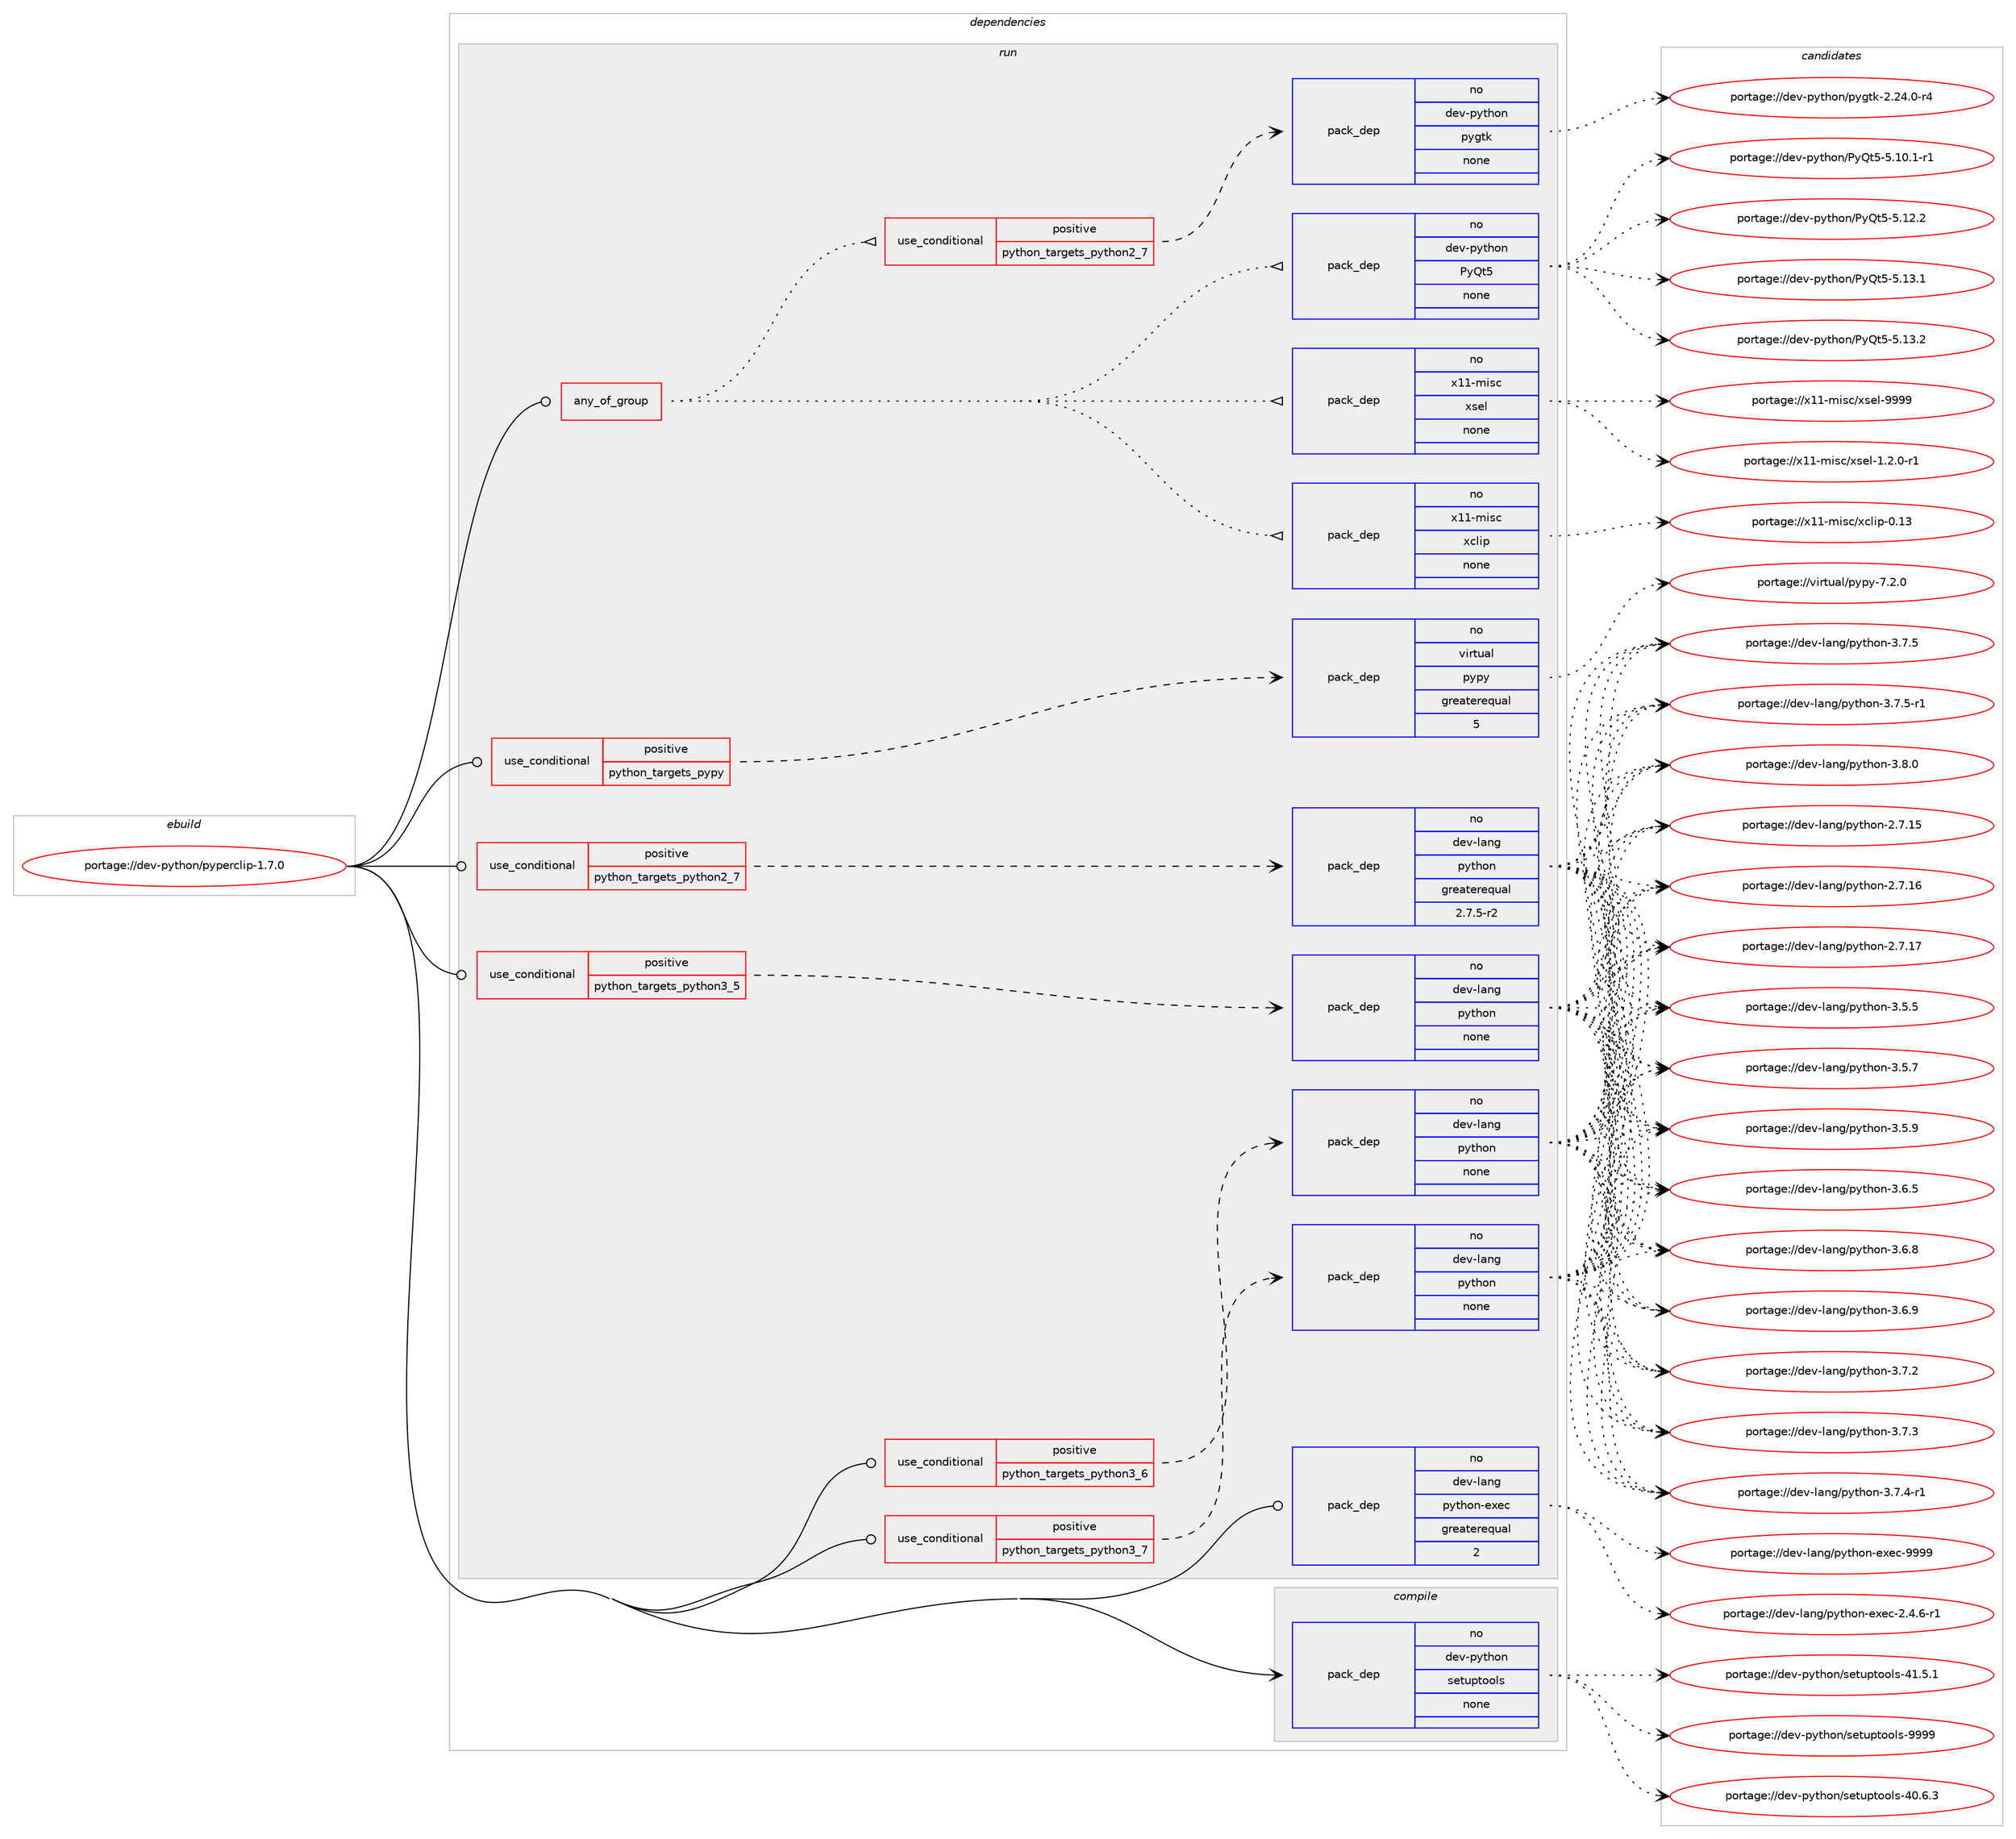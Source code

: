 digraph prolog {

# *************
# Graph options
# *************

newrank=true;
concentrate=true;
compound=true;
graph [rankdir=LR,fontname=Helvetica,fontsize=10,ranksep=1.5];#, ranksep=2.5, nodesep=0.2];
edge  [arrowhead=vee];
node  [fontname=Helvetica,fontsize=10];

# **********
# The ebuild
# **********

subgraph cluster_leftcol {
color=gray;
rank=same;
label=<<i>ebuild</i>>;
id [label="portage://dev-python/pyperclip-1.7.0", color=red, width=4, href="../dev-python/pyperclip-1.7.0.svg"];
}

# ****************
# The dependencies
# ****************

subgraph cluster_midcol {
color=gray;
label=<<i>dependencies</i>>;
subgraph cluster_compile {
fillcolor="#eeeeee";
style=filled;
label=<<i>compile</i>>;
subgraph pack123559 {
dependency162764 [label=<<TABLE BORDER="0" CELLBORDER="1" CELLSPACING="0" CELLPADDING="4" WIDTH="220"><TR><TD ROWSPAN="6" CELLPADDING="30">pack_dep</TD></TR><TR><TD WIDTH="110">no</TD></TR><TR><TD>dev-python</TD></TR><TR><TD>setuptools</TD></TR><TR><TD>none</TD></TR><TR><TD></TD></TR></TABLE>>, shape=none, color=blue];
}
id:e -> dependency162764:w [weight=20,style="solid",arrowhead="vee"];
}
subgraph cluster_compileandrun {
fillcolor="#eeeeee";
style=filled;
label=<<i>compile and run</i>>;
}
subgraph cluster_run {
fillcolor="#eeeeee";
style=filled;
label=<<i>run</i>>;
subgraph any3302 {
dependency162765 [label=<<TABLE BORDER="0" CELLBORDER="1" CELLSPACING="0" CELLPADDING="4"><TR><TD CELLPADDING="10">any_of_group</TD></TR></TABLE>>, shape=none, color=red];subgraph pack123560 {
dependency162766 [label=<<TABLE BORDER="0" CELLBORDER="1" CELLSPACING="0" CELLPADDING="4" WIDTH="220"><TR><TD ROWSPAN="6" CELLPADDING="30">pack_dep</TD></TR><TR><TD WIDTH="110">no</TD></TR><TR><TD>x11-misc</TD></TR><TR><TD>xclip</TD></TR><TR><TD>none</TD></TR><TR><TD></TD></TR></TABLE>>, shape=none, color=blue];
}
dependency162765:e -> dependency162766:w [weight=20,style="dotted",arrowhead="oinv"];
subgraph pack123561 {
dependency162767 [label=<<TABLE BORDER="0" CELLBORDER="1" CELLSPACING="0" CELLPADDING="4" WIDTH="220"><TR><TD ROWSPAN="6" CELLPADDING="30">pack_dep</TD></TR><TR><TD WIDTH="110">no</TD></TR><TR><TD>x11-misc</TD></TR><TR><TD>xsel</TD></TR><TR><TD>none</TD></TR><TR><TD></TD></TR></TABLE>>, shape=none, color=blue];
}
dependency162765:e -> dependency162767:w [weight=20,style="dotted",arrowhead="oinv"];
subgraph pack123562 {
dependency162768 [label=<<TABLE BORDER="0" CELLBORDER="1" CELLSPACING="0" CELLPADDING="4" WIDTH="220"><TR><TD ROWSPAN="6" CELLPADDING="30">pack_dep</TD></TR><TR><TD WIDTH="110">no</TD></TR><TR><TD>dev-python</TD></TR><TR><TD>PyQt5</TD></TR><TR><TD>none</TD></TR><TR><TD></TD></TR></TABLE>>, shape=none, color=blue];
}
dependency162765:e -> dependency162768:w [weight=20,style="dotted",arrowhead="oinv"];
subgraph cond35835 {
dependency162769 [label=<<TABLE BORDER="0" CELLBORDER="1" CELLSPACING="0" CELLPADDING="4"><TR><TD ROWSPAN="3" CELLPADDING="10">use_conditional</TD></TR><TR><TD>positive</TD></TR><TR><TD>python_targets_python2_7</TD></TR></TABLE>>, shape=none, color=red];
subgraph pack123563 {
dependency162770 [label=<<TABLE BORDER="0" CELLBORDER="1" CELLSPACING="0" CELLPADDING="4" WIDTH="220"><TR><TD ROWSPAN="6" CELLPADDING="30">pack_dep</TD></TR><TR><TD WIDTH="110">no</TD></TR><TR><TD>dev-python</TD></TR><TR><TD>pygtk</TD></TR><TR><TD>none</TD></TR><TR><TD></TD></TR></TABLE>>, shape=none, color=blue];
}
dependency162769:e -> dependency162770:w [weight=20,style="dashed",arrowhead="vee"];
}
dependency162765:e -> dependency162769:w [weight=20,style="dotted",arrowhead="oinv"];
}
id:e -> dependency162765:w [weight=20,style="solid",arrowhead="odot"];
subgraph cond35836 {
dependency162771 [label=<<TABLE BORDER="0" CELLBORDER="1" CELLSPACING="0" CELLPADDING="4"><TR><TD ROWSPAN="3" CELLPADDING="10">use_conditional</TD></TR><TR><TD>positive</TD></TR><TR><TD>python_targets_pypy</TD></TR></TABLE>>, shape=none, color=red];
subgraph pack123564 {
dependency162772 [label=<<TABLE BORDER="0" CELLBORDER="1" CELLSPACING="0" CELLPADDING="4" WIDTH="220"><TR><TD ROWSPAN="6" CELLPADDING="30">pack_dep</TD></TR><TR><TD WIDTH="110">no</TD></TR><TR><TD>virtual</TD></TR><TR><TD>pypy</TD></TR><TR><TD>greaterequal</TD></TR><TR><TD>5</TD></TR></TABLE>>, shape=none, color=blue];
}
dependency162771:e -> dependency162772:w [weight=20,style="dashed",arrowhead="vee"];
}
id:e -> dependency162771:w [weight=20,style="solid",arrowhead="odot"];
subgraph cond35837 {
dependency162773 [label=<<TABLE BORDER="0" CELLBORDER="1" CELLSPACING="0" CELLPADDING="4"><TR><TD ROWSPAN="3" CELLPADDING="10">use_conditional</TD></TR><TR><TD>positive</TD></TR><TR><TD>python_targets_python2_7</TD></TR></TABLE>>, shape=none, color=red];
subgraph pack123565 {
dependency162774 [label=<<TABLE BORDER="0" CELLBORDER="1" CELLSPACING="0" CELLPADDING="4" WIDTH="220"><TR><TD ROWSPAN="6" CELLPADDING="30">pack_dep</TD></TR><TR><TD WIDTH="110">no</TD></TR><TR><TD>dev-lang</TD></TR><TR><TD>python</TD></TR><TR><TD>greaterequal</TD></TR><TR><TD>2.7.5-r2</TD></TR></TABLE>>, shape=none, color=blue];
}
dependency162773:e -> dependency162774:w [weight=20,style="dashed",arrowhead="vee"];
}
id:e -> dependency162773:w [weight=20,style="solid",arrowhead="odot"];
subgraph cond35838 {
dependency162775 [label=<<TABLE BORDER="0" CELLBORDER="1" CELLSPACING="0" CELLPADDING="4"><TR><TD ROWSPAN="3" CELLPADDING="10">use_conditional</TD></TR><TR><TD>positive</TD></TR><TR><TD>python_targets_python3_5</TD></TR></TABLE>>, shape=none, color=red];
subgraph pack123566 {
dependency162776 [label=<<TABLE BORDER="0" CELLBORDER="1" CELLSPACING="0" CELLPADDING="4" WIDTH="220"><TR><TD ROWSPAN="6" CELLPADDING="30">pack_dep</TD></TR><TR><TD WIDTH="110">no</TD></TR><TR><TD>dev-lang</TD></TR><TR><TD>python</TD></TR><TR><TD>none</TD></TR><TR><TD></TD></TR></TABLE>>, shape=none, color=blue];
}
dependency162775:e -> dependency162776:w [weight=20,style="dashed",arrowhead="vee"];
}
id:e -> dependency162775:w [weight=20,style="solid",arrowhead="odot"];
subgraph cond35839 {
dependency162777 [label=<<TABLE BORDER="0" CELLBORDER="1" CELLSPACING="0" CELLPADDING="4"><TR><TD ROWSPAN="3" CELLPADDING="10">use_conditional</TD></TR><TR><TD>positive</TD></TR><TR><TD>python_targets_python3_6</TD></TR></TABLE>>, shape=none, color=red];
subgraph pack123567 {
dependency162778 [label=<<TABLE BORDER="0" CELLBORDER="1" CELLSPACING="0" CELLPADDING="4" WIDTH="220"><TR><TD ROWSPAN="6" CELLPADDING="30">pack_dep</TD></TR><TR><TD WIDTH="110">no</TD></TR><TR><TD>dev-lang</TD></TR><TR><TD>python</TD></TR><TR><TD>none</TD></TR><TR><TD></TD></TR></TABLE>>, shape=none, color=blue];
}
dependency162777:e -> dependency162778:w [weight=20,style="dashed",arrowhead="vee"];
}
id:e -> dependency162777:w [weight=20,style="solid",arrowhead="odot"];
subgraph cond35840 {
dependency162779 [label=<<TABLE BORDER="0" CELLBORDER="1" CELLSPACING="0" CELLPADDING="4"><TR><TD ROWSPAN="3" CELLPADDING="10">use_conditional</TD></TR><TR><TD>positive</TD></TR><TR><TD>python_targets_python3_7</TD></TR></TABLE>>, shape=none, color=red];
subgraph pack123568 {
dependency162780 [label=<<TABLE BORDER="0" CELLBORDER="1" CELLSPACING="0" CELLPADDING="4" WIDTH="220"><TR><TD ROWSPAN="6" CELLPADDING="30">pack_dep</TD></TR><TR><TD WIDTH="110">no</TD></TR><TR><TD>dev-lang</TD></TR><TR><TD>python</TD></TR><TR><TD>none</TD></TR><TR><TD></TD></TR></TABLE>>, shape=none, color=blue];
}
dependency162779:e -> dependency162780:w [weight=20,style="dashed",arrowhead="vee"];
}
id:e -> dependency162779:w [weight=20,style="solid",arrowhead="odot"];
subgraph pack123569 {
dependency162781 [label=<<TABLE BORDER="0" CELLBORDER="1" CELLSPACING="0" CELLPADDING="4" WIDTH="220"><TR><TD ROWSPAN="6" CELLPADDING="30">pack_dep</TD></TR><TR><TD WIDTH="110">no</TD></TR><TR><TD>dev-lang</TD></TR><TR><TD>python-exec</TD></TR><TR><TD>greaterequal</TD></TR><TR><TD>2</TD></TR></TABLE>>, shape=none, color=blue];
}
id:e -> dependency162781:w [weight=20,style="solid",arrowhead="odot"];
}
}

# **************
# The candidates
# **************

subgraph cluster_choices {
rank=same;
color=gray;
label=<<i>candidates</i>>;

subgraph choice123559 {
color=black;
nodesep=1;
choiceportage100101118451121211161041111104711510111611711211611111110811545524846544651 [label="portage://dev-python/setuptools-40.6.3", color=red, width=4,href="../dev-python/setuptools-40.6.3.svg"];
choiceportage100101118451121211161041111104711510111611711211611111110811545524946534649 [label="portage://dev-python/setuptools-41.5.1", color=red, width=4,href="../dev-python/setuptools-41.5.1.svg"];
choiceportage10010111845112121116104111110471151011161171121161111111081154557575757 [label="portage://dev-python/setuptools-9999", color=red, width=4,href="../dev-python/setuptools-9999.svg"];
dependency162764:e -> choiceportage100101118451121211161041111104711510111611711211611111110811545524846544651:w [style=dotted,weight="100"];
dependency162764:e -> choiceportage100101118451121211161041111104711510111611711211611111110811545524946534649:w [style=dotted,weight="100"];
dependency162764:e -> choiceportage10010111845112121116104111110471151011161171121161111111081154557575757:w [style=dotted,weight="100"];
}
subgraph choice123560 {
color=black;
nodesep=1;
choiceportage1204949451091051159947120991081051124548464951 [label="portage://x11-misc/xclip-0.13", color=red, width=4,href="../x11-misc/xclip-0.13.svg"];
dependency162766:e -> choiceportage1204949451091051159947120991081051124548464951:w [style=dotted,weight="100"];
}
subgraph choice123561 {
color=black;
nodesep=1;
choiceportage12049494510910511599471201151011084549465046484511449 [label="portage://x11-misc/xsel-1.2.0-r1", color=red, width=4,href="../x11-misc/xsel-1.2.0-r1.svg"];
choiceportage12049494510910511599471201151011084557575757 [label="portage://x11-misc/xsel-9999", color=red, width=4,href="../x11-misc/xsel-9999.svg"];
dependency162767:e -> choiceportage12049494510910511599471201151011084549465046484511449:w [style=dotted,weight="100"];
dependency162767:e -> choiceportage12049494510910511599471201151011084557575757:w [style=dotted,weight="100"];
}
subgraph choice123562 {
color=black;
nodesep=1;
choiceportage1001011184511212111610411111047801218111653455346494846494511449 [label="portage://dev-python/PyQt5-5.10.1-r1", color=red, width=4,href="../dev-python/PyQt5-5.10.1-r1.svg"];
choiceportage100101118451121211161041111104780121811165345534649504650 [label="portage://dev-python/PyQt5-5.12.2", color=red, width=4,href="../dev-python/PyQt5-5.12.2.svg"];
choiceportage100101118451121211161041111104780121811165345534649514649 [label="portage://dev-python/PyQt5-5.13.1", color=red, width=4,href="../dev-python/PyQt5-5.13.1.svg"];
choiceportage100101118451121211161041111104780121811165345534649514650 [label="portage://dev-python/PyQt5-5.13.2", color=red, width=4,href="../dev-python/PyQt5-5.13.2.svg"];
dependency162768:e -> choiceportage1001011184511212111610411111047801218111653455346494846494511449:w [style=dotted,weight="100"];
dependency162768:e -> choiceportage100101118451121211161041111104780121811165345534649504650:w [style=dotted,weight="100"];
dependency162768:e -> choiceportage100101118451121211161041111104780121811165345534649514649:w [style=dotted,weight="100"];
dependency162768:e -> choiceportage100101118451121211161041111104780121811165345534649514650:w [style=dotted,weight="100"];
}
subgraph choice123563 {
color=black;
nodesep=1;
choiceportage1001011184511212111610411111047112121103116107455046505246484511452 [label="portage://dev-python/pygtk-2.24.0-r4", color=red, width=4,href="../dev-python/pygtk-2.24.0-r4.svg"];
dependency162770:e -> choiceportage1001011184511212111610411111047112121103116107455046505246484511452:w [style=dotted,weight="100"];
}
subgraph choice123564 {
color=black;
nodesep=1;
choiceportage1181051141161179710847112121112121455546504648 [label="portage://virtual/pypy-7.2.0", color=red, width=4,href="../virtual/pypy-7.2.0.svg"];
dependency162772:e -> choiceportage1181051141161179710847112121112121455546504648:w [style=dotted,weight="100"];
}
subgraph choice123565 {
color=black;
nodesep=1;
choiceportage10010111845108971101034711212111610411111045504655464953 [label="portage://dev-lang/python-2.7.15", color=red, width=4,href="../dev-lang/python-2.7.15.svg"];
choiceportage10010111845108971101034711212111610411111045504655464954 [label="portage://dev-lang/python-2.7.16", color=red, width=4,href="../dev-lang/python-2.7.16.svg"];
choiceportage10010111845108971101034711212111610411111045504655464955 [label="portage://dev-lang/python-2.7.17", color=red, width=4,href="../dev-lang/python-2.7.17.svg"];
choiceportage100101118451089711010347112121116104111110455146534653 [label="portage://dev-lang/python-3.5.5", color=red, width=4,href="../dev-lang/python-3.5.5.svg"];
choiceportage100101118451089711010347112121116104111110455146534655 [label="portage://dev-lang/python-3.5.7", color=red, width=4,href="../dev-lang/python-3.5.7.svg"];
choiceportage100101118451089711010347112121116104111110455146534657 [label="portage://dev-lang/python-3.5.9", color=red, width=4,href="../dev-lang/python-3.5.9.svg"];
choiceportage100101118451089711010347112121116104111110455146544653 [label="portage://dev-lang/python-3.6.5", color=red, width=4,href="../dev-lang/python-3.6.5.svg"];
choiceportage100101118451089711010347112121116104111110455146544656 [label="portage://dev-lang/python-3.6.8", color=red, width=4,href="../dev-lang/python-3.6.8.svg"];
choiceportage100101118451089711010347112121116104111110455146544657 [label="portage://dev-lang/python-3.6.9", color=red, width=4,href="../dev-lang/python-3.6.9.svg"];
choiceportage100101118451089711010347112121116104111110455146554650 [label="portage://dev-lang/python-3.7.2", color=red, width=4,href="../dev-lang/python-3.7.2.svg"];
choiceportage100101118451089711010347112121116104111110455146554651 [label="portage://dev-lang/python-3.7.3", color=red, width=4,href="../dev-lang/python-3.7.3.svg"];
choiceportage1001011184510897110103471121211161041111104551465546524511449 [label="portage://dev-lang/python-3.7.4-r1", color=red, width=4,href="../dev-lang/python-3.7.4-r1.svg"];
choiceportage100101118451089711010347112121116104111110455146554653 [label="portage://dev-lang/python-3.7.5", color=red, width=4,href="../dev-lang/python-3.7.5.svg"];
choiceportage1001011184510897110103471121211161041111104551465546534511449 [label="portage://dev-lang/python-3.7.5-r1", color=red, width=4,href="../dev-lang/python-3.7.5-r1.svg"];
choiceportage100101118451089711010347112121116104111110455146564648 [label="portage://dev-lang/python-3.8.0", color=red, width=4,href="../dev-lang/python-3.8.0.svg"];
dependency162774:e -> choiceportage10010111845108971101034711212111610411111045504655464953:w [style=dotted,weight="100"];
dependency162774:e -> choiceportage10010111845108971101034711212111610411111045504655464954:w [style=dotted,weight="100"];
dependency162774:e -> choiceportage10010111845108971101034711212111610411111045504655464955:w [style=dotted,weight="100"];
dependency162774:e -> choiceportage100101118451089711010347112121116104111110455146534653:w [style=dotted,weight="100"];
dependency162774:e -> choiceportage100101118451089711010347112121116104111110455146534655:w [style=dotted,weight="100"];
dependency162774:e -> choiceportage100101118451089711010347112121116104111110455146534657:w [style=dotted,weight="100"];
dependency162774:e -> choiceportage100101118451089711010347112121116104111110455146544653:w [style=dotted,weight="100"];
dependency162774:e -> choiceportage100101118451089711010347112121116104111110455146544656:w [style=dotted,weight="100"];
dependency162774:e -> choiceportage100101118451089711010347112121116104111110455146544657:w [style=dotted,weight="100"];
dependency162774:e -> choiceportage100101118451089711010347112121116104111110455146554650:w [style=dotted,weight="100"];
dependency162774:e -> choiceportage100101118451089711010347112121116104111110455146554651:w [style=dotted,weight="100"];
dependency162774:e -> choiceportage1001011184510897110103471121211161041111104551465546524511449:w [style=dotted,weight="100"];
dependency162774:e -> choiceportage100101118451089711010347112121116104111110455146554653:w [style=dotted,weight="100"];
dependency162774:e -> choiceportage1001011184510897110103471121211161041111104551465546534511449:w [style=dotted,weight="100"];
dependency162774:e -> choiceportage100101118451089711010347112121116104111110455146564648:w [style=dotted,weight="100"];
}
subgraph choice123566 {
color=black;
nodesep=1;
choiceportage10010111845108971101034711212111610411111045504655464953 [label="portage://dev-lang/python-2.7.15", color=red, width=4,href="../dev-lang/python-2.7.15.svg"];
choiceportage10010111845108971101034711212111610411111045504655464954 [label="portage://dev-lang/python-2.7.16", color=red, width=4,href="../dev-lang/python-2.7.16.svg"];
choiceportage10010111845108971101034711212111610411111045504655464955 [label="portage://dev-lang/python-2.7.17", color=red, width=4,href="../dev-lang/python-2.7.17.svg"];
choiceportage100101118451089711010347112121116104111110455146534653 [label="portage://dev-lang/python-3.5.5", color=red, width=4,href="../dev-lang/python-3.5.5.svg"];
choiceportage100101118451089711010347112121116104111110455146534655 [label="portage://dev-lang/python-3.5.7", color=red, width=4,href="../dev-lang/python-3.5.7.svg"];
choiceportage100101118451089711010347112121116104111110455146534657 [label="portage://dev-lang/python-3.5.9", color=red, width=4,href="../dev-lang/python-3.5.9.svg"];
choiceportage100101118451089711010347112121116104111110455146544653 [label="portage://dev-lang/python-3.6.5", color=red, width=4,href="../dev-lang/python-3.6.5.svg"];
choiceportage100101118451089711010347112121116104111110455146544656 [label="portage://dev-lang/python-3.6.8", color=red, width=4,href="../dev-lang/python-3.6.8.svg"];
choiceportage100101118451089711010347112121116104111110455146544657 [label="portage://dev-lang/python-3.6.9", color=red, width=4,href="../dev-lang/python-3.6.9.svg"];
choiceportage100101118451089711010347112121116104111110455146554650 [label="portage://dev-lang/python-3.7.2", color=red, width=4,href="../dev-lang/python-3.7.2.svg"];
choiceportage100101118451089711010347112121116104111110455146554651 [label="portage://dev-lang/python-3.7.3", color=red, width=4,href="../dev-lang/python-3.7.3.svg"];
choiceportage1001011184510897110103471121211161041111104551465546524511449 [label="portage://dev-lang/python-3.7.4-r1", color=red, width=4,href="../dev-lang/python-3.7.4-r1.svg"];
choiceportage100101118451089711010347112121116104111110455146554653 [label="portage://dev-lang/python-3.7.5", color=red, width=4,href="../dev-lang/python-3.7.5.svg"];
choiceportage1001011184510897110103471121211161041111104551465546534511449 [label="portage://dev-lang/python-3.7.5-r1", color=red, width=4,href="../dev-lang/python-3.7.5-r1.svg"];
choiceportage100101118451089711010347112121116104111110455146564648 [label="portage://dev-lang/python-3.8.0", color=red, width=4,href="../dev-lang/python-3.8.0.svg"];
dependency162776:e -> choiceportage10010111845108971101034711212111610411111045504655464953:w [style=dotted,weight="100"];
dependency162776:e -> choiceportage10010111845108971101034711212111610411111045504655464954:w [style=dotted,weight="100"];
dependency162776:e -> choiceportage10010111845108971101034711212111610411111045504655464955:w [style=dotted,weight="100"];
dependency162776:e -> choiceportage100101118451089711010347112121116104111110455146534653:w [style=dotted,weight="100"];
dependency162776:e -> choiceportage100101118451089711010347112121116104111110455146534655:w [style=dotted,weight="100"];
dependency162776:e -> choiceportage100101118451089711010347112121116104111110455146534657:w [style=dotted,weight="100"];
dependency162776:e -> choiceportage100101118451089711010347112121116104111110455146544653:w [style=dotted,weight="100"];
dependency162776:e -> choiceportage100101118451089711010347112121116104111110455146544656:w [style=dotted,weight="100"];
dependency162776:e -> choiceportage100101118451089711010347112121116104111110455146544657:w [style=dotted,weight="100"];
dependency162776:e -> choiceportage100101118451089711010347112121116104111110455146554650:w [style=dotted,weight="100"];
dependency162776:e -> choiceportage100101118451089711010347112121116104111110455146554651:w [style=dotted,weight="100"];
dependency162776:e -> choiceportage1001011184510897110103471121211161041111104551465546524511449:w [style=dotted,weight="100"];
dependency162776:e -> choiceportage100101118451089711010347112121116104111110455146554653:w [style=dotted,weight="100"];
dependency162776:e -> choiceportage1001011184510897110103471121211161041111104551465546534511449:w [style=dotted,weight="100"];
dependency162776:e -> choiceportage100101118451089711010347112121116104111110455146564648:w [style=dotted,weight="100"];
}
subgraph choice123567 {
color=black;
nodesep=1;
choiceportage10010111845108971101034711212111610411111045504655464953 [label="portage://dev-lang/python-2.7.15", color=red, width=4,href="../dev-lang/python-2.7.15.svg"];
choiceportage10010111845108971101034711212111610411111045504655464954 [label="portage://dev-lang/python-2.7.16", color=red, width=4,href="../dev-lang/python-2.7.16.svg"];
choiceportage10010111845108971101034711212111610411111045504655464955 [label="portage://dev-lang/python-2.7.17", color=red, width=4,href="../dev-lang/python-2.7.17.svg"];
choiceportage100101118451089711010347112121116104111110455146534653 [label="portage://dev-lang/python-3.5.5", color=red, width=4,href="../dev-lang/python-3.5.5.svg"];
choiceportage100101118451089711010347112121116104111110455146534655 [label="portage://dev-lang/python-3.5.7", color=red, width=4,href="../dev-lang/python-3.5.7.svg"];
choiceportage100101118451089711010347112121116104111110455146534657 [label="portage://dev-lang/python-3.5.9", color=red, width=4,href="../dev-lang/python-3.5.9.svg"];
choiceportage100101118451089711010347112121116104111110455146544653 [label="portage://dev-lang/python-3.6.5", color=red, width=4,href="../dev-lang/python-3.6.5.svg"];
choiceportage100101118451089711010347112121116104111110455146544656 [label="portage://dev-lang/python-3.6.8", color=red, width=4,href="../dev-lang/python-3.6.8.svg"];
choiceportage100101118451089711010347112121116104111110455146544657 [label="portage://dev-lang/python-3.6.9", color=red, width=4,href="../dev-lang/python-3.6.9.svg"];
choiceportage100101118451089711010347112121116104111110455146554650 [label="portage://dev-lang/python-3.7.2", color=red, width=4,href="../dev-lang/python-3.7.2.svg"];
choiceportage100101118451089711010347112121116104111110455146554651 [label="portage://dev-lang/python-3.7.3", color=red, width=4,href="../dev-lang/python-3.7.3.svg"];
choiceportage1001011184510897110103471121211161041111104551465546524511449 [label="portage://dev-lang/python-3.7.4-r1", color=red, width=4,href="../dev-lang/python-3.7.4-r1.svg"];
choiceportage100101118451089711010347112121116104111110455146554653 [label="portage://dev-lang/python-3.7.5", color=red, width=4,href="../dev-lang/python-3.7.5.svg"];
choiceportage1001011184510897110103471121211161041111104551465546534511449 [label="portage://dev-lang/python-3.7.5-r1", color=red, width=4,href="../dev-lang/python-3.7.5-r1.svg"];
choiceportage100101118451089711010347112121116104111110455146564648 [label="portage://dev-lang/python-3.8.0", color=red, width=4,href="../dev-lang/python-3.8.0.svg"];
dependency162778:e -> choiceportage10010111845108971101034711212111610411111045504655464953:w [style=dotted,weight="100"];
dependency162778:e -> choiceportage10010111845108971101034711212111610411111045504655464954:w [style=dotted,weight="100"];
dependency162778:e -> choiceportage10010111845108971101034711212111610411111045504655464955:w [style=dotted,weight="100"];
dependency162778:e -> choiceportage100101118451089711010347112121116104111110455146534653:w [style=dotted,weight="100"];
dependency162778:e -> choiceportage100101118451089711010347112121116104111110455146534655:w [style=dotted,weight="100"];
dependency162778:e -> choiceportage100101118451089711010347112121116104111110455146534657:w [style=dotted,weight="100"];
dependency162778:e -> choiceportage100101118451089711010347112121116104111110455146544653:w [style=dotted,weight="100"];
dependency162778:e -> choiceportage100101118451089711010347112121116104111110455146544656:w [style=dotted,weight="100"];
dependency162778:e -> choiceportage100101118451089711010347112121116104111110455146544657:w [style=dotted,weight="100"];
dependency162778:e -> choiceportage100101118451089711010347112121116104111110455146554650:w [style=dotted,weight="100"];
dependency162778:e -> choiceportage100101118451089711010347112121116104111110455146554651:w [style=dotted,weight="100"];
dependency162778:e -> choiceportage1001011184510897110103471121211161041111104551465546524511449:w [style=dotted,weight="100"];
dependency162778:e -> choiceportage100101118451089711010347112121116104111110455146554653:w [style=dotted,weight="100"];
dependency162778:e -> choiceportage1001011184510897110103471121211161041111104551465546534511449:w [style=dotted,weight="100"];
dependency162778:e -> choiceportage100101118451089711010347112121116104111110455146564648:w [style=dotted,weight="100"];
}
subgraph choice123568 {
color=black;
nodesep=1;
choiceportage10010111845108971101034711212111610411111045504655464953 [label="portage://dev-lang/python-2.7.15", color=red, width=4,href="../dev-lang/python-2.7.15.svg"];
choiceportage10010111845108971101034711212111610411111045504655464954 [label="portage://dev-lang/python-2.7.16", color=red, width=4,href="../dev-lang/python-2.7.16.svg"];
choiceportage10010111845108971101034711212111610411111045504655464955 [label="portage://dev-lang/python-2.7.17", color=red, width=4,href="../dev-lang/python-2.7.17.svg"];
choiceportage100101118451089711010347112121116104111110455146534653 [label="portage://dev-lang/python-3.5.5", color=red, width=4,href="../dev-lang/python-3.5.5.svg"];
choiceportage100101118451089711010347112121116104111110455146534655 [label="portage://dev-lang/python-3.5.7", color=red, width=4,href="../dev-lang/python-3.5.7.svg"];
choiceportage100101118451089711010347112121116104111110455146534657 [label="portage://dev-lang/python-3.5.9", color=red, width=4,href="../dev-lang/python-3.5.9.svg"];
choiceportage100101118451089711010347112121116104111110455146544653 [label="portage://dev-lang/python-3.6.5", color=red, width=4,href="../dev-lang/python-3.6.5.svg"];
choiceportage100101118451089711010347112121116104111110455146544656 [label="portage://dev-lang/python-3.6.8", color=red, width=4,href="../dev-lang/python-3.6.8.svg"];
choiceportage100101118451089711010347112121116104111110455146544657 [label="portage://dev-lang/python-3.6.9", color=red, width=4,href="../dev-lang/python-3.6.9.svg"];
choiceportage100101118451089711010347112121116104111110455146554650 [label="portage://dev-lang/python-3.7.2", color=red, width=4,href="../dev-lang/python-3.7.2.svg"];
choiceportage100101118451089711010347112121116104111110455146554651 [label="portage://dev-lang/python-3.7.3", color=red, width=4,href="../dev-lang/python-3.7.3.svg"];
choiceportage1001011184510897110103471121211161041111104551465546524511449 [label="portage://dev-lang/python-3.7.4-r1", color=red, width=4,href="../dev-lang/python-3.7.4-r1.svg"];
choiceportage100101118451089711010347112121116104111110455146554653 [label="portage://dev-lang/python-3.7.5", color=red, width=4,href="../dev-lang/python-3.7.5.svg"];
choiceportage1001011184510897110103471121211161041111104551465546534511449 [label="portage://dev-lang/python-3.7.5-r1", color=red, width=4,href="../dev-lang/python-3.7.5-r1.svg"];
choiceportage100101118451089711010347112121116104111110455146564648 [label="portage://dev-lang/python-3.8.0", color=red, width=4,href="../dev-lang/python-3.8.0.svg"];
dependency162780:e -> choiceportage10010111845108971101034711212111610411111045504655464953:w [style=dotted,weight="100"];
dependency162780:e -> choiceportage10010111845108971101034711212111610411111045504655464954:w [style=dotted,weight="100"];
dependency162780:e -> choiceportage10010111845108971101034711212111610411111045504655464955:w [style=dotted,weight="100"];
dependency162780:e -> choiceportage100101118451089711010347112121116104111110455146534653:w [style=dotted,weight="100"];
dependency162780:e -> choiceportage100101118451089711010347112121116104111110455146534655:w [style=dotted,weight="100"];
dependency162780:e -> choiceportage100101118451089711010347112121116104111110455146534657:w [style=dotted,weight="100"];
dependency162780:e -> choiceportage100101118451089711010347112121116104111110455146544653:w [style=dotted,weight="100"];
dependency162780:e -> choiceportage100101118451089711010347112121116104111110455146544656:w [style=dotted,weight="100"];
dependency162780:e -> choiceportage100101118451089711010347112121116104111110455146544657:w [style=dotted,weight="100"];
dependency162780:e -> choiceportage100101118451089711010347112121116104111110455146554650:w [style=dotted,weight="100"];
dependency162780:e -> choiceportage100101118451089711010347112121116104111110455146554651:w [style=dotted,weight="100"];
dependency162780:e -> choiceportage1001011184510897110103471121211161041111104551465546524511449:w [style=dotted,weight="100"];
dependency162780:e -> choiceportage100101118451089711010347112121116104111110455146554653:w [style=dotted,weight="100"];
dependency162780:e -> choiceportage1001011184510897110103471121211161041111104551465546534511449:w [style=dotted,weight="100"];
dependency162780:e -> choiceportage100101118451089711010347112121116104111110455146564648:w [style=dotted,weight="100"];
}
subgraph choice123569 {
color=black;
nodesep=1;
choiceportage10010111845108971101034711212111610411111045101120101994550465246544511449 [label="portage://dev-lang/python-exec-2.4.6-r1", color=red, width=4,href="../dev-lang/python-exec-2.4.6-r1.svg"];
choiceportage10010111845108971101034711212111610411111045101120101994557575757 [label="portage://dev-lang/python-exec-9999", color=red, width=4,href="../dev-lang/python-exec-9999.svg"];
dependency162781:e -> choiceportage10010111845108971101034711212111610411111045101120101994550465246544511449:w [style=dotted,weight="100"];
dependency162781:e -> choiceportage10010111845108971101034711212111610411111045101120101994557575757:w [style=dotted,weight="100"];
}
}

}
